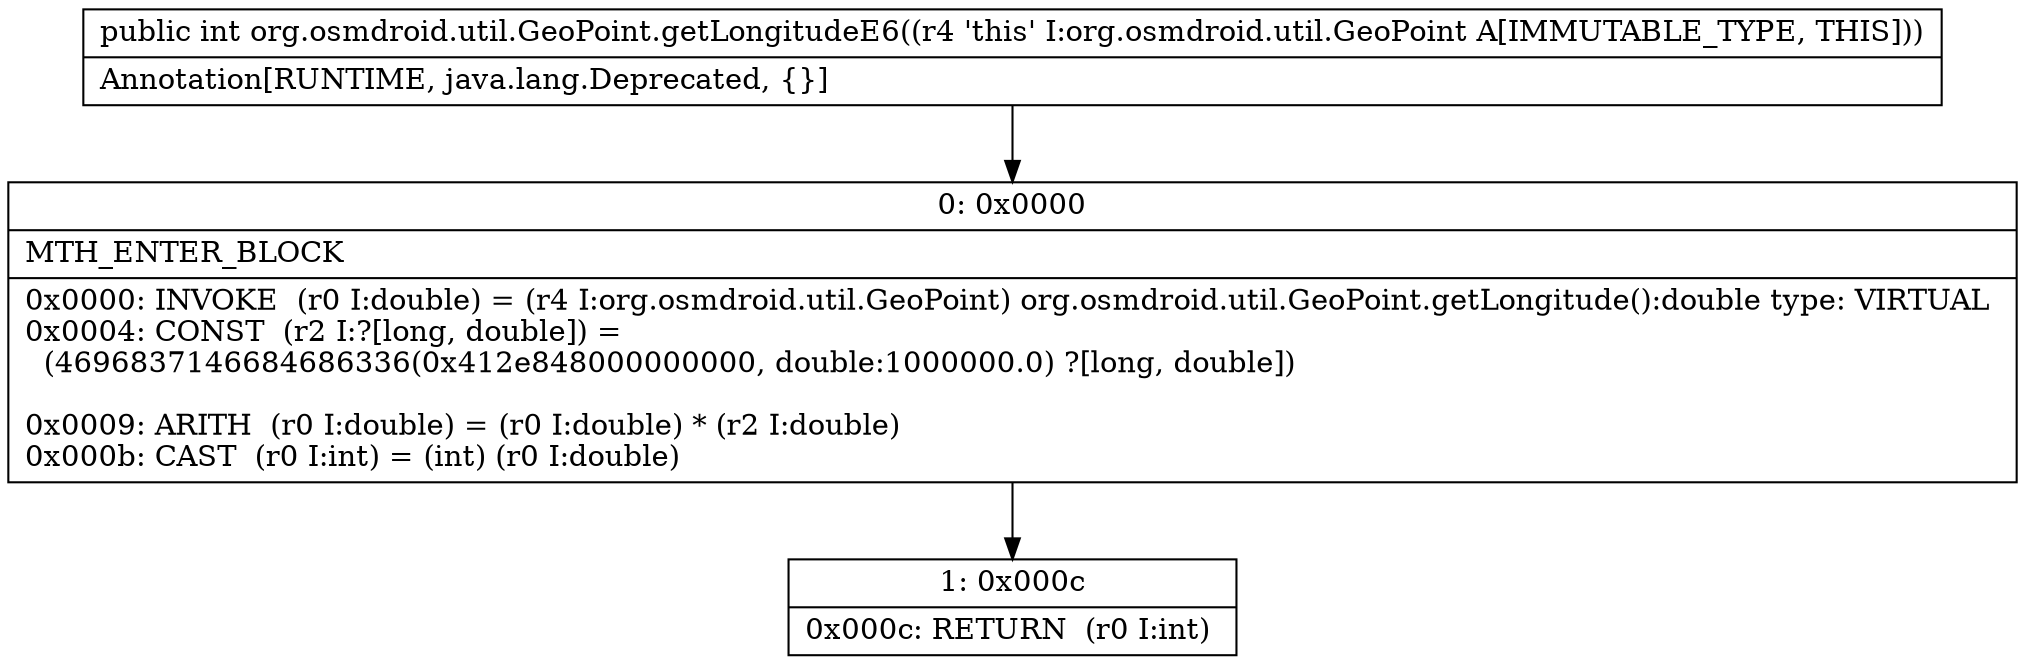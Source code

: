 digraph "CFG fororg.osmdroid.util.GeoPoint.getLongitudeE6()I" {
Node_0 [shape=record,label="{0\:\ 0x0000|MTH_ENTER_BLOCK\l|0x0000: INVOKE  (r0 I:double) = (r4 I:org.osmdroid.util.GeoPoint) org.osmdroid.util.GeoPoint.getLongitude():double type: VIRTUAL \l0x0004: CONST  (r2 I:?[long, double]) = \l  (4696837146684686336(0x412e848000000000, double:1000000.0) ?[long, double])\l \l0x0009: ARITH  (r0 I:double) = (r0 I:double) * (r2 I:double) \l0x000b: CAST  (r0 I:int) = (int) (r0 I:double) \l}"];
Node_1 [shape=record,label="{1\:\ 0x000c|0x000c: RETURN  (r0 I:int) \l}"];
MethodNode[shape=record,label="{public int org.osmdroid.util.GeoPoint.getLongitudeE6((r4 'this' I:org.osmdroid.util.GeoPoint A[IMMUTABLE_TYPE, THIS]))  | Annotation[RUNTIME, java.lang.Deprecated, \{\}]\l}"];
MethodNode -> Node_0;
Node_0 -> Node_1;
}

